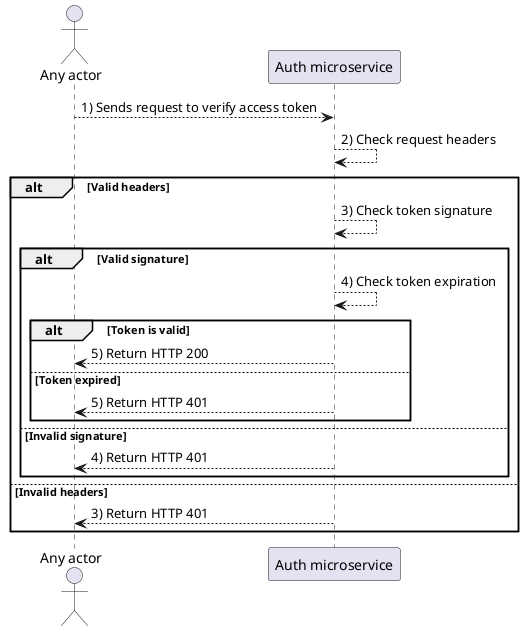 @startuml
actor "Any actor" as act
participant "Auth microservice" as auth

act --> auth : 1) Sends request to verify access token
auth --> auth : 2) Check request headers
alt Valid headers
    auth --> auth : 3) Check token signature
    alt Valid signature
        auth --> auth : 4) Check token expiration
        alt Token is valid
            auth --> act : 5) Return HTTP 200
        else Token expired
            auth --> act : 5) Return HTTP 401
        end
    else Invalid signature
        auth --> act : 4) Return HTTP 401
    end
else Invalid headers
    auth --> act : 3) Return HTTP 401
end
@enduml
